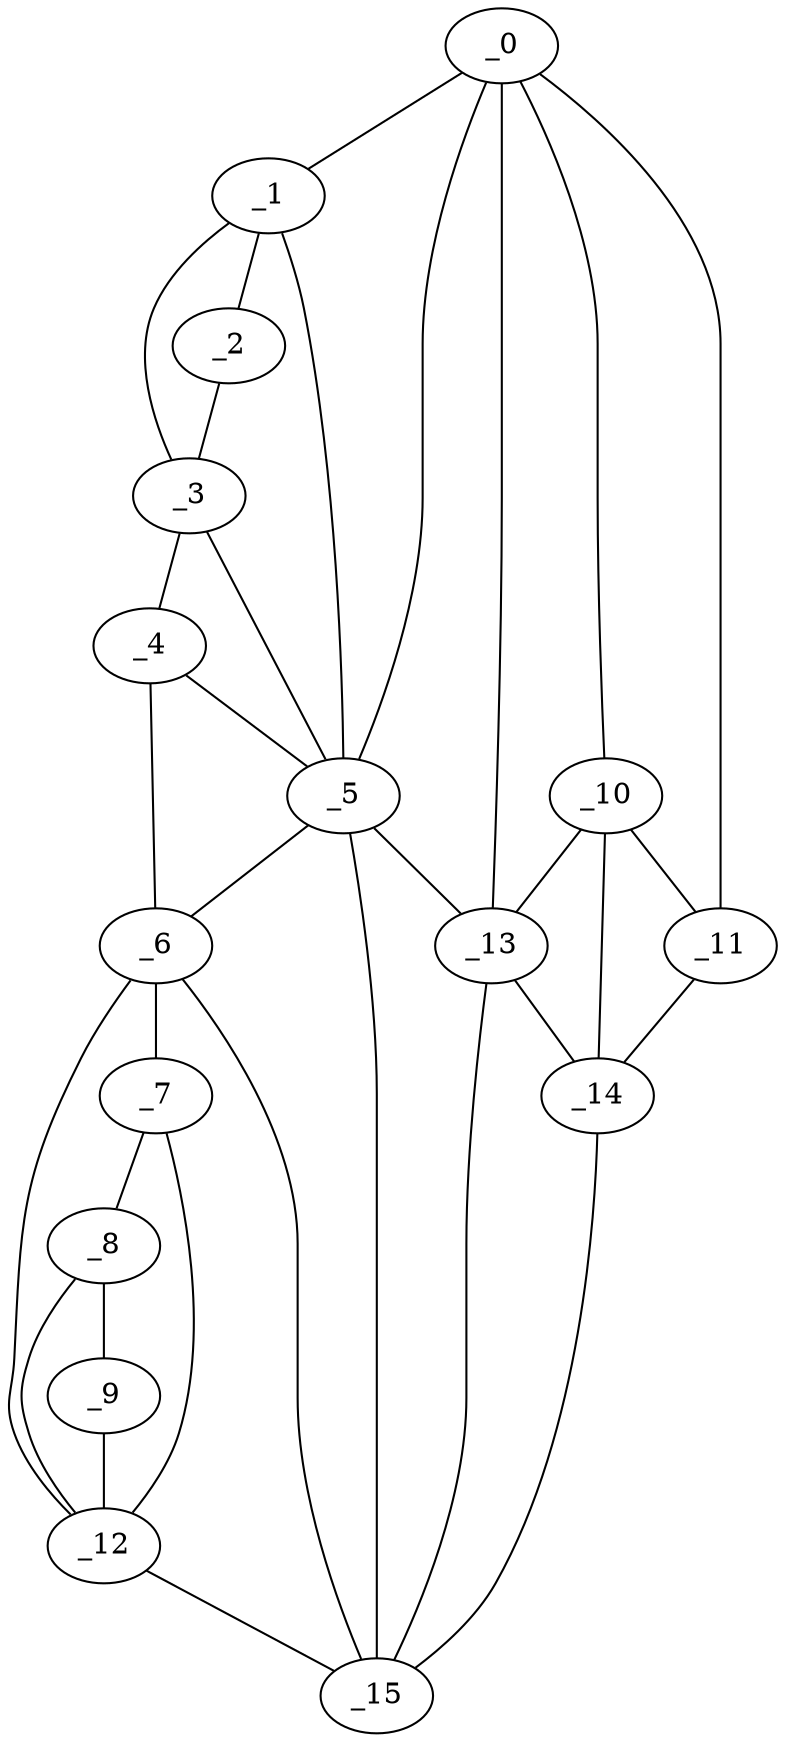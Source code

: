 graph "obj45__240.gxl" {
	_0	 [x=27,
		y=56];
	_1	 [x=29,
		y=13];
	_0 -- _1	 [valence=1];
	_5	 [x=66,
		y=8];
	_0 -- _5	 [valence=2];
	_10	 [x=104,
		y=72];
	_0 -- _10	 [valence=1];
	_11	 [x=105,
		y=77];
	_0 -- _11	 [valence=1];
	_13	 [x=106,
		y=52];
	_0 -- _13	 [valence=2];
	_2	 [x=39,
		y=6];
	_1 -- _2	 [valence=1];
	_3	 [x=43,
		y=5];
	_1 -- _3	 [valence=2];
	_1 -- _5	 [valence=2];
	_2 -- _3	 [valence=1];
	_4	 [x=48,
		y=4];
	_3 -- _4	 [valence=1];
	_3 -- _5	 [valence=1];
	_4 -- _5	 [valence=2];
	_6	 [x=87,
		y=4];
	_4 -- _6	 [valence=1];
	_5 -- _6	 [valence=2];
	_5 -- _13	 [valence=2];
	_15	 [x=107,
		y=45];
	_5 -- _15	 [valence=2];
	_7	 [x=92,
		y=5];
	_6 -- _7	 [valence=1];
	_12	 [x=106,
		y=15];
	_6 -- _12	 [valence=2];
	_6 -- _15	 [valence=2];
	_8	 [x=96,
		y=6];
	_7 -- _8	 [valence=1];
	_7 -- _12	 [valence=2];
	_9	 [x=99,
		y=7];
	_8 -- _9	 [valence=1];
	_8 -- _12	 [valence=2];
	_9 -- _12	 [valence=1];
	_10 -- _11	 [valence=2];
	_10 -- _13	 [valence=1];
	_14	 [x=106,
		y=65];
	_10 -- _14	 [valence=2];
	_11 -- _14	 [valence=1];
	_12 -- _15	 [valence=1];
	_13 -- _14	 [valence=2];
	_13 -- _15	 [valence=2];
	_14 -- _15	 [valence=1];
}
